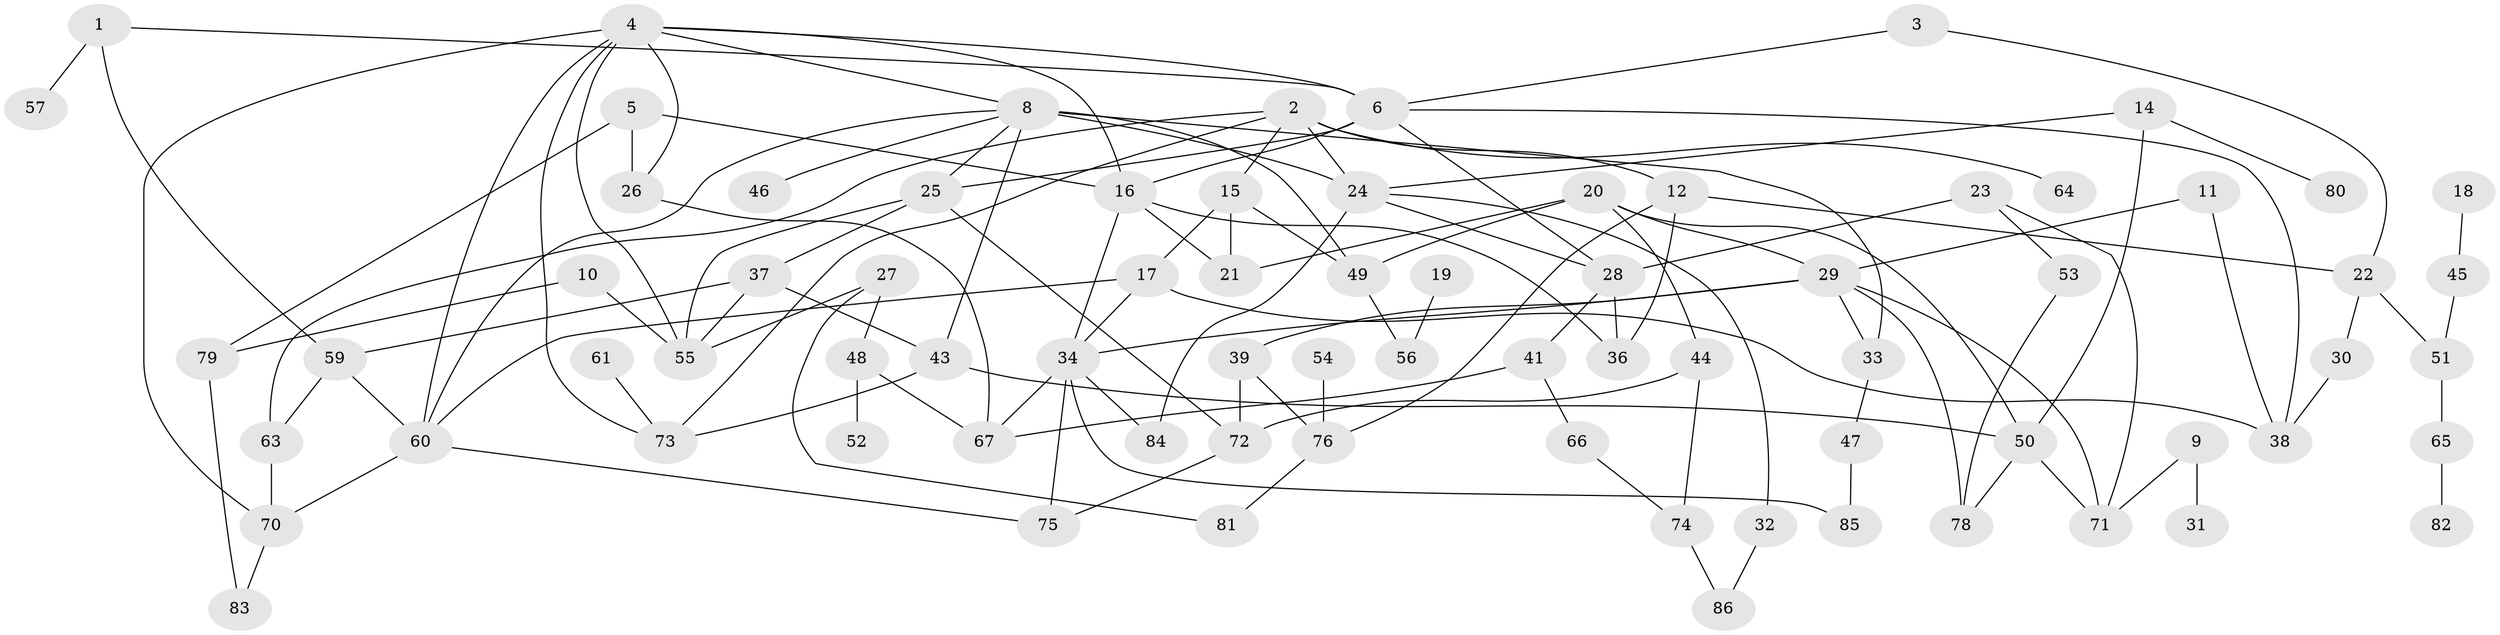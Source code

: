 // original degree distribution, {3: 0.22950819672131148, 2: 0.22950819672131148, 4: 0.16393442622950818, 1: 0.16393442622950818, 5: 0.11475409836065574, 0: 0.07377049180327869, 6: 0.01639344262295082, 8: 0.00819672131147541}
// Generated by graph-tools (version 1.1) at 2025/48/03/04/25 22:48:25]
// undirected, 76 vertices, 124 edges
graph export_dot {
  node [color=gray90,style=filled];
  1;
  2;
  3;
  4;
  5;
  6;
  8;
  9;
  10;
  11;
  12;
  14;
  15;
  16;
  17;
  18;
  19;
  20;
  21;
  22;
  23;
  24;
  25;
  26;
  27;
  28;
  29;
  30;
  31;
  32;
  33;
  34;
  36;
  37;
  38;
  39;
  41;
  43;
  44;
  45;
  46;
  47;
  48;
  49;
  50;
  51;
  52;
  53;
  54;
  55;
  56;
  57;
  59;
  60;
  61;
  63;
  64;
  65;
  66;
  67;
  70;
  71;
  72;
  73;
  74;
  75;
  76;
  78;
  79;
  80;
  81;
  82;
  83;
  84;
  85;
  86;
  1 -- 6 [weight=1.0];
  1 -- 57 [weight=1.0];
  1 -- 59 [weight=1.0];
  2 -- 12 [weight=1.0];
  2 -- 15 [weight=1.0];
  2 -- 24 [weight=2.0];
  2 -- 63 [weight=1.0];
  2 -- 64 [weight=1.0];
  2 -- 73 [weight=1.0];
  3 -- 6 [weight=1.0];
  3 -- 22 [weight=1.0];
  4 -- 6 [weight=1.0];
  4 -- 8 [weight=1.0];
  4 -- 16 [weight=1.0];
  4 -- 26 [weight=1.0];
  4 -- 55 [weight=1.0];
  4 -- 60 [weight=1.0];
  4 -- 70 [weight=1.0];
  4 -- 73 [weight=1.0];
  5 -- 16 [weight=1.0];
  5 -- 26 [weight=1.0];
  5 -- 79 [weight=1.0];
  6 -- 16 [weight=1.0];
  6 -- 25 [weight=1.0];
  6 -- 28 [weight=1.0];
  6 -- 38 [weight=1.0];
  8 -- 24 [weight=1.0];
  8 -- 25 [weight=1.0];
  8 -- 33 [weight=3.0];
  8 -- 43 [weight=1.0];
  8 -- 46 [weight=1.0];
  8 -- 49 [weight=1.0];
  8 -- 60 [weight=1.0];
  9 -- 31 [weight=1.0];
  9 -- 71 [weight=1.0];
  10 -- 55 [weight=1.0];
  10 -- 79 [weight=1.0];
  11 -- 29 [weight=1.0];
  11 -- 38 [weight=1.0];
  12 -- 22 [weight=1.0];
  12 -- 36 [weight=1.0];
  12 -- 76 [weight=1.0];
  14 -- 24 [weight=1.0];
  14 -- 50 [weight=1.0];
  14 -- 80 [weight=1.0];
  15 -- 17 [weight=1.0];
  15 -- 21 [weight=1.0];
  15 -- 49 [weight=1.0];
  16 -- 21 [weight=1.0];
  16 -- 34 [weight=1.0];
  16 -- 36 [weight=1.0];
  17 -- 34 [weight=1.0];
  17 -- 38 [weight=1.0];
  17 -- 60 [weight=1.0];
  18 -- 45 [weight=1.0];
  19 -- 56 [weight=1.0];
  20 -- 21 [weight=1.0];
  20 -- 29 [weight=1.0];
  20 -- 44 [weight=1.0];
  20 -- 49 [weight=1.0];
  20 -- 50 [weight=1.0];
  22 -- 30 [weight=1.0];
  22 -- 51 [weight=1.0];
  23 -- 28 [weight=1.0];
  23 -- 53 [weight=1.0];
  23 -- 71 [weight=1.0];
  24 -- 28 [weight=1.0];
  24 -- 32 [weight=1.0];
  24 -- 84 [weight=1.0];
  25 -- 37 [weight=1.0];
  25 -- 55 [weight=1.0];
  25 -- 72 [weight=1.0];
  26 -- 67 [weight=1.0];
  27 -- 48 [weight=1.0];
  27 -- 55 [weight=1.0];
  27 -- 81 [weight=1.0];
  28 -- 36 [weight=1.0];
  28 -- 41 [weight=1.0];
  29 -- 33 [weight=1.0];
  29 -- 34 [weight=1.0];
  29 -- 39 [weight=1.0];
  29 -- 71 [weight=1.0];
  29 -- 78 [weight=1.0];
  30 -- 38 [weight=1.0];
  32 -- 86 [weight=1.0];
  33 -- 47 [weight=1.0];
  34 -- 67 [weight=1.0];
  34 -- 75 [weight=1.0];
  34 -- 84 [weight=1.0];
  34 -- 85 [weight=1.0];
  37 -- 43 [weight=1.0];
  37 -- 55 [weight=1.0];
  37 -- 59 [weight=1.0];
  39 -- 72 [weight=1.0];
  39 -- 76 [weight=1.0];
  41 -- 66 [weight=1.0];
  41 -- 67 [weight=1.0];
  43 -- 50 [weight=1.0];
  43 -- 73 [weight=1.0];
  44 -- 72 [weight=1.0];
  44 -- 74 [weight=1.0];
  45 -- 51 [weight=1.0];
  47 -- 85 [weight=1.0];
  48 -- 52 [weight=1.0];
  48 -- 67 [weight=1.0];
  49 -- 56 [weight=1.0];
  50 -- 71 [weight=1.0];
  50 -- 78 [weight=1.0];
  51 -- 65 [weight=1.0];
  53 -- 78 [weight=1.0];
  54 -- 76 [weight=1.0];
  59 -- 60 [weight=1.0];
  59 -- 63 [weight=1.0];
  60 -- 70 [weight=1.0];
  60 -- 75 [weight=1.0];
  61 -- 73 [weight=1.0];
  63 -- 70 [weight=1.0];
  65 -- 82 [weight=1.0];
  66 -- 74 [weight=1.0];
  70 -- 83 [weight=1.0];
  72 -- 75 [weight=1.0];
  74 -- 86 [weight=1.0];
  76 -- 81 [weight=1.0];
  79 -- 83 [weight=1.0];
}
